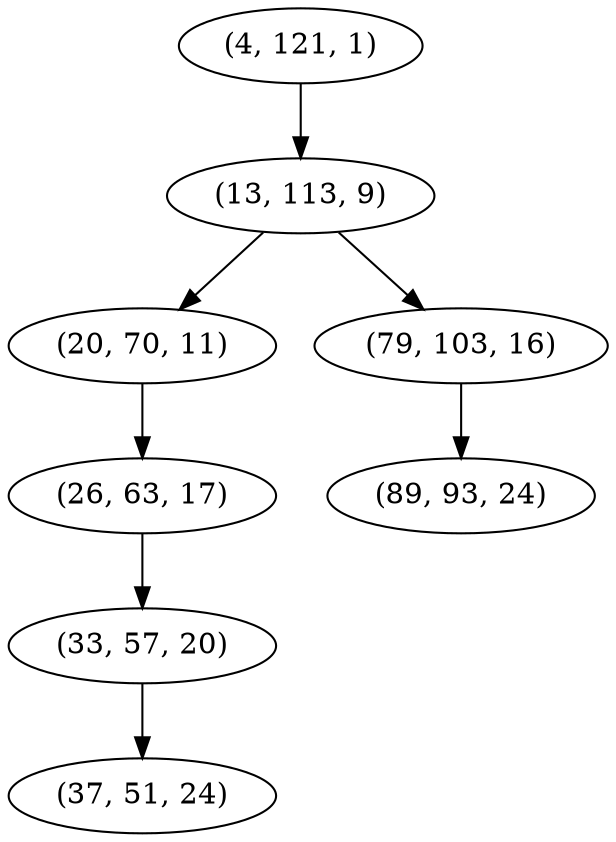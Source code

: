 digraph tree {
    "(4, 121, 1)";
    "(13, 113, 9)";
    "(20, 70, 11)";
    "(26, 63, 17)";
    "(33, 57, 20)";
    "(37, 51, 24)";
    "(79, 103, 16)";
    "(89, 93, 24)";
    "(4, 121, 1)" -> "(13, 113, 9)";
    "(13, 113, 9)" -> "(20, 70, 11)";
    "(13, 113, 9)" -> "(79, 103, 16)";
    "(20, 70, 11)" -> "(26, 63, 17)";
    "(26, 63, 17)" -> "(33, 57, 20)";
    "(33, 57, 20)" -> "(37, 51, 24)";
    "(79, 103, 16)" -> "(89, 93, 24)";
}
